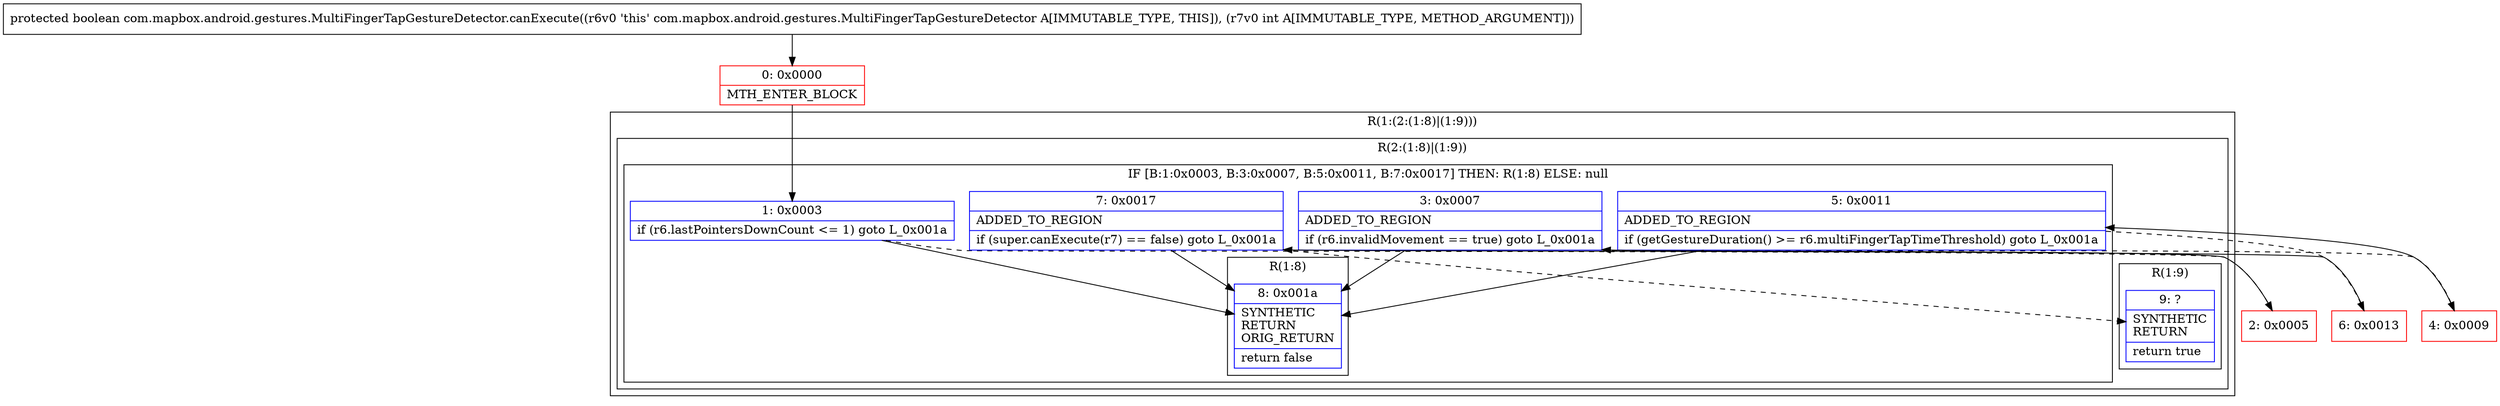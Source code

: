 digraph "CFG forcom.mapbox.android.gestures.MultiFingerTapGestureDetector.canExecute(I)Z" {
subgraph cluster_Region_1121166996 {
label = "R(1:(2:(1:8)|(1:9)))";
node [shape=record,color=blue];
subgraph cluster_Region_45351527 {
label = "R(2:(1:8)|(1:9))";
node [shape=record,color=blue];
subgraph cluster_IfRegion_1397521351 {
label = "IF [B:1:0x0003, B:3:0x0007, B:5:0x0011, B:7:0x0017] THEN: R(1:8) ELSE: null";
node [shape=record,color=blue];
Node_1 [shape=record,label="{1\:\ 0x0003|if (r6.lastPointersDownCount \<= 1) goto L_0x001a\l}"];
Node_3 [shape=record,label="{3\:\ 0x0007|ADDED_TO_REGION\l|if (r6.invalidMovement == true) goto L_0x001a\l}"];
Node_5 [shape=record,label="{5\:\ 0x0011|ADDED_TO_REGION\l|if (getGestureDuration() \>= r6.multiFingerTapTimeThreshold) goto L_0x001a\l}"];
Node_7 [shape=record,label="{7\:\ 0x0017|ADDED_TO_REGION\l|if (super.canExecute(r7) == false) goto L_0x001a\l}"];
subgraph cluster_Region_620503436 {
label = "R(1:8)";
node [shape=record,color=blue];
Node_8 [shape=record,label="{8\:\ 0x001a|SYNTHETIC\lRETURN\lORIG_RETURN\l|return false\l}"];
}
}
subgraph cluster_Region_2068104321 {
label = "R(1:9)";
node [shape=record,color=blue];
Node_9 [shape=record,label="{9\:\ ?|SYNTHETIC\lRETURN\l|return true\l}"];
}
}
}
Node_0 [shape=record,color=red,label="{0\:\ 0x0000|MTH_ENTER_BLOCK\l}"];
Node_2 [shape=record,color=red,label="{2\:\ 0x0005}"];
Node_4 [shape=record,color=red,label="{4\:\ 0x0009}"];
Node_6 [shape=record,color=red,label="{6\:\ 0x0013}"];
MethodNode[shape=record,label="{protected boolean com.mapbox.android.gestures.MultiFingerTapGestureDetector.canExecute((r6v0 'this' com.mapbox.android.gestures.MultiFingerTapGestureDetector A[IMMUTABLE_TYPE, THIS]), (r7v0 int A[IMMUTABLE_TYPE, METHOD_ARGUMENT])) }"];
MethodNode -> Node_0;
Node_1 -> Node_2[style=dashed];
Node_1 -> Node_8;
Node_3 -> Node_4[style=dashed];
Node_3 -> Node_8;
Node_5 -> Node_6[style=dashed];
Node_5 -> Node_8;
Node_7 -> Node_8;
Node_7 -> Node_9[style=dashed];
Node_0 -> Node_1;
Node_2 -> Node_3;
Node_4 -> Node_5;
Node_6 -> Node_7;
}

